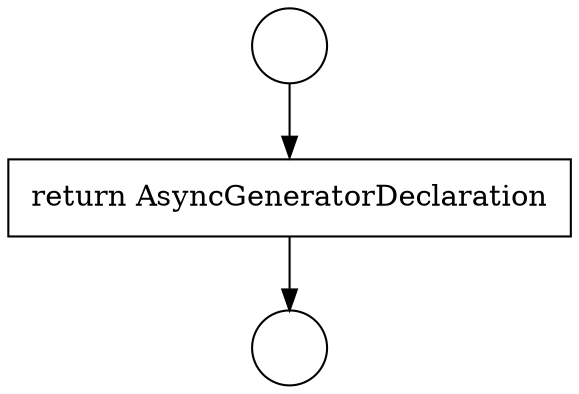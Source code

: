 digraph {
  node5485 [shape=circle label=" " color="black" fillcolor="white" style=filled]
  node5487 [shape=none, margin=0, label=<<font color="black">
    <table border="0" cellborder="1" cellspacing="0" cellpadding="10">
      <tr><td align="left">return AsyncGeneratorDeclaration</td></tr>
    </table>
  </font>> color="black" fillcolor="white" style=filled]
  node5486 [shape=circle label=" " color="black" fillcolor="white" style=filled]
  node5485 -> node5487 [ color="black"]
  node5487 -> node5486 [ color="black"]
}
